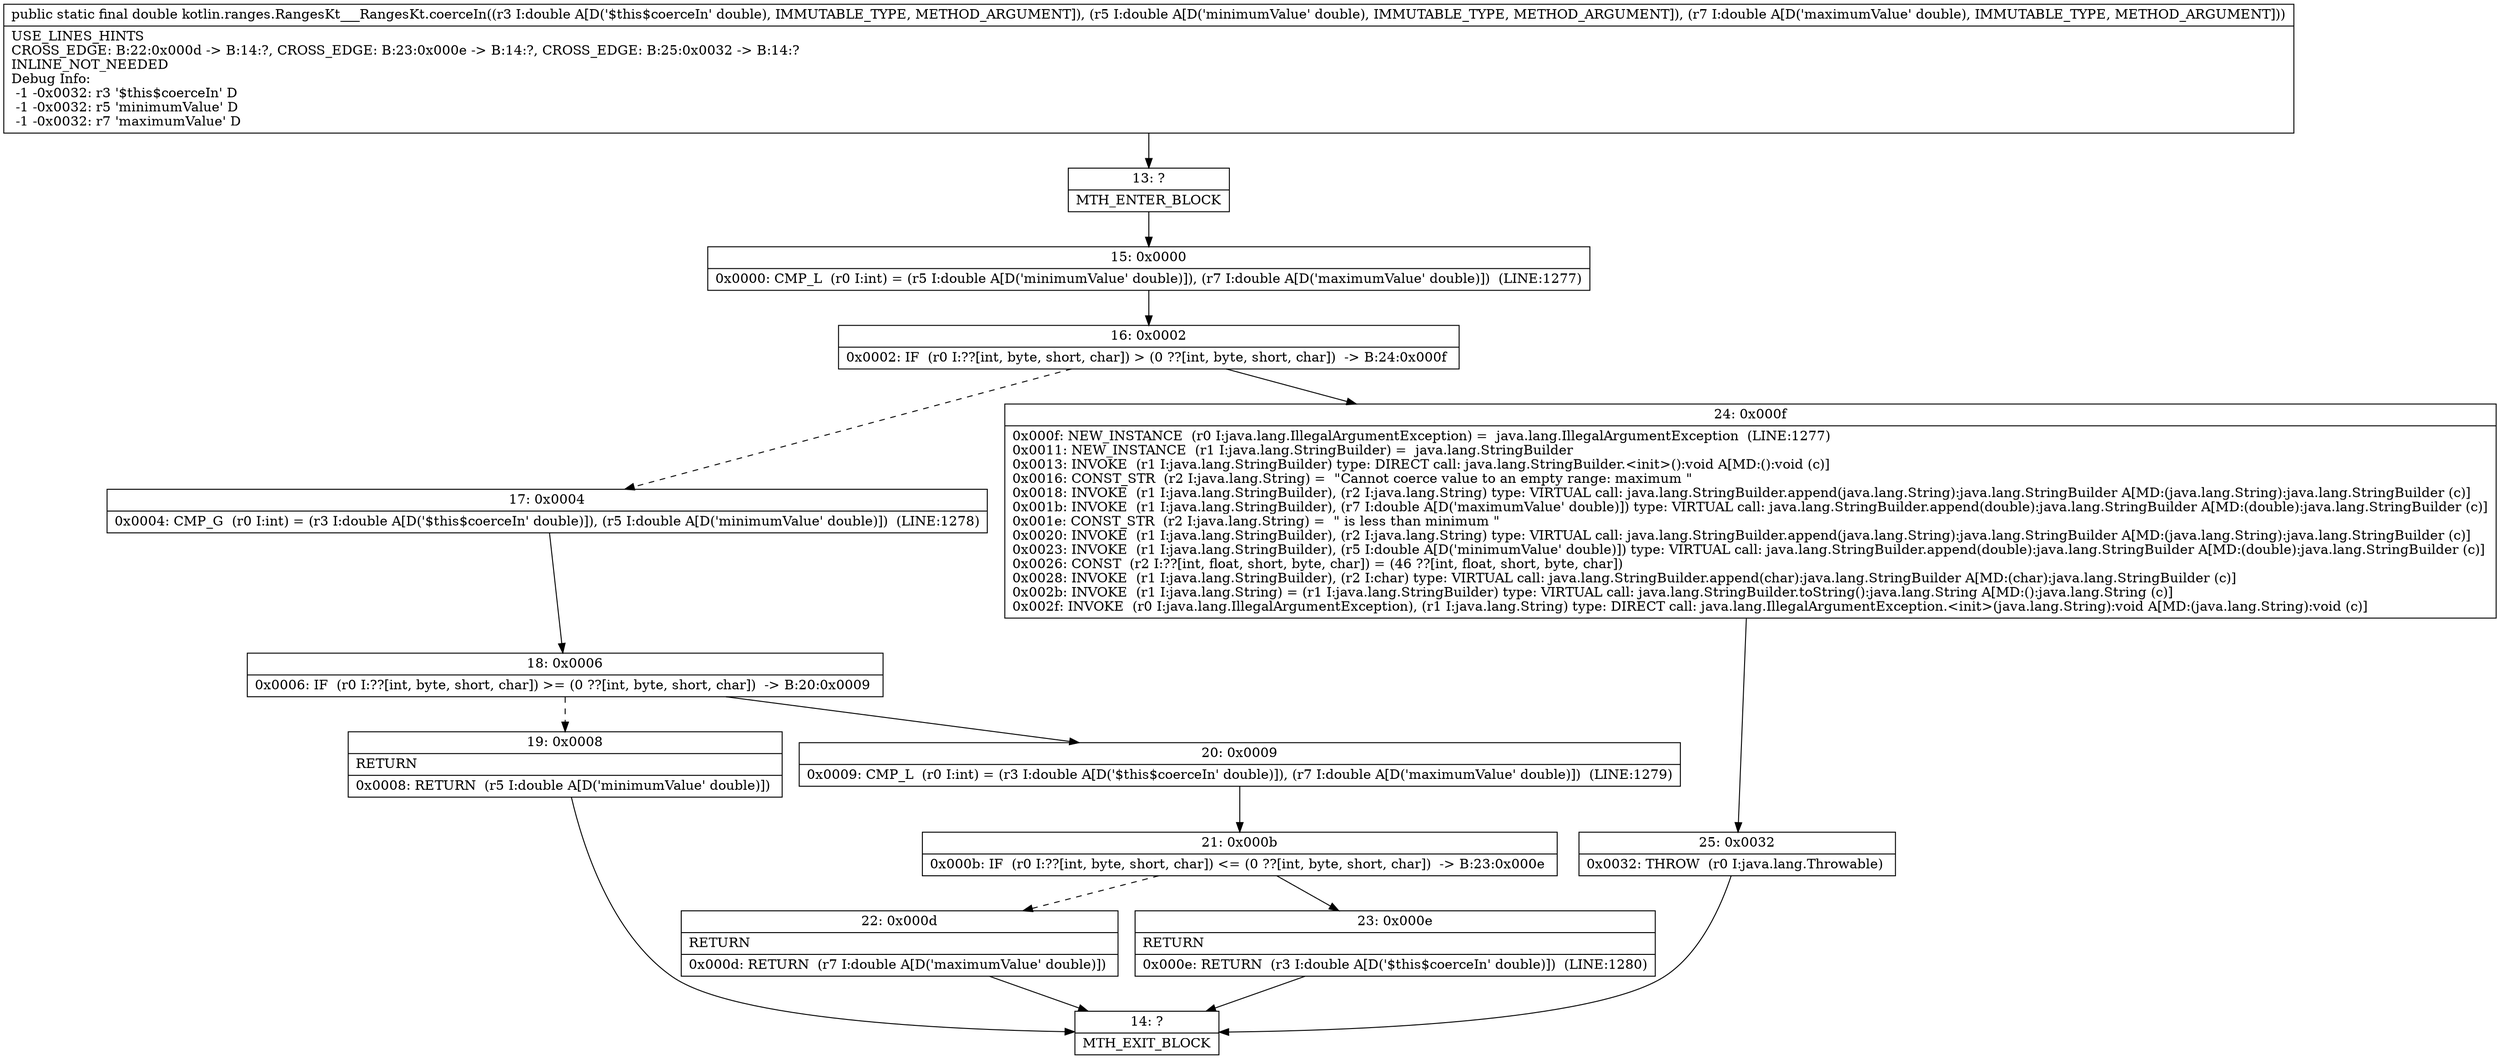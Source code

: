digraph "CFG forkotlin.ranges.RangesKt___RangesKt.coerceIn(DDD)D" {
Node_13 [shape=record,label="{13\:\ ?|MTH_ENTER_BLOCK\l}"];
Node_15 [shape=record,label="{15\:\ 0x0000|0x0000: CMP_L  (r0 I:int) = (r5 I:double A[D('minimumValue' double)]), (r7 I:double A[D('maximumValue' double)])  (LINE:1277)\l}"];
Node_16 [shape=record,label="{16\:\ 0x0002|0x0002: IF  (r0 I:??[int, byte, short, char]) \> (0 ??[int, byte, short, char])  \-\> B:24:0x000f \l}"];
Node_17 [shape=record,label="{17\:\ 0x0004|0x0004: CMP_G  (r0 I:int) = (r3 I:double A[D('$this$coerceIn' double)]), (r5 I:double A[D('minimumValue' double)])  (LINE:1278)\l}"];
Node_18 [shape=record,label="{18\:\ 0x0006|0x0006: IF  (r0 I:??[int, byte, short, char]) \>= (0 ??[int, byte, short, char])  \-\> B:20:0x0009 \l}"];
Node_19 [shape=record,label="{19\:\ 0x0008|RETURN\l|0x0008: RETURN  (r5 I:double A[D('minimumValue' double)]) \l}"];
Node_14 [shape=record,label="{14\:\ ?|MTH_EXIT_BLOCK\l}"];
Node_20 [shape=record,label="{20\:\ 0x0009|0x0009: CMP_L  (r0 I:int) = (r3 I:double A[D('$this$coerceIn' double)]), (r7 I:double A[D('maximumValue' double)])  (LINE:1279)\l}"];
Node_21 [shape=record,label="{21\:\ 0x000b|0x000b: IF  (r0 I:??[int, byte, short, char]) \<= (0 ??[int, byte, short, char])  \-\> B:23:0x000e \l}"];
Node_22 [shape=record,label="{22\:\ 0x000d|RETURN\l|0x000d: RETURN  (r7 I:double A[D('maximumValue' double)]) \l}"];
Node_23 [shape=record,label="{23\:\ 0x000e|RETURN\l|0x000e: RETURN  (r3 I:double A[D('$this$coerceIn' double)])  (LINE:1280)\l}"];
Node_24 [shape=record,label="{24\:\ 0x000f|0x000f: NEW_INSTANCE  (r0 I:java.lang.IllegalArgumentException) =  java.lang.IllegalArgumentException  (LINE:1277)\l0x0011: NEW_INSTANCE  (r1 I:java.lang.StringBuilder) =  java.lang.StringBuilder \l0x0013: INVOKE  (r1 I:java.lang.StringBuilder) type: DIRECT call: java.lang.StringBuilder.\<init\>():void A[MD:():void (c)]\l0x0016: CONST_STR  (r2 I:java.lang.String) =  \"Cannot coerce value to an empty range: maximum \" \l0x0018: INVOKE  (r1 I:java.lang.StringBuilder), (r2 I:java.lang.String) type: VIRTUAL call: java.lang.StringBuilder.append(java.lang.String):java.lang.StringBuilder A[MD:(java.lang.String):java.lang.StringBuilder (c)]\l0x001b: INVOKE  (r1 I:java.lang.StringBuilder), (r7 I:double A[D('maximumValue' double)]) type: VIRTUAL call: java.lang.StringBuilder.append(double):java.lang.StringBuilder A[MD:(double):java.lang.StringBuilder (c)]\l0x001e: CONST_STR  (r2 I:java.lang.String) =  \" is less than minimum \" \l0x0020: INVOKE  (r1 I:java.lang.StringBuilder), (r2 I:java.lang.String) type: VIRTUAL call: java.lang.StringBuilder.append(java.lang.String):java.lang.StringBuilder A[MD:(java.lang.String):java.lang.StringBuilder (c)]\l0x0023: INVOKE  (r1 I:java.lang.StringBuilder), (r5 I:double A[D('minimumValue' double)]) type: VIRTUAL call: java.lang.StringBuilder.append(double):java.lang.StringBuilder A[MD:(double):java.lang.StringBuilder (c)]\l0x0026: CONST  (r2 I:??[int, float, short, byte, char]) = (46 ??[int, float, short, byte, char]) \l0x0028: INVOKE  (r1 I:java.lang.StringBuilder), (r2 I:char) type: VIRTUAL call: java.lang.StringBuilder.append(char):java.lang.StringBuilder A[MD:(char):java.lang.StringBuilder (c)]\l0x002b: INVOKE  (r1 I:java.lang.String) = (r1 I:java.lang.StringBuilder) type: VIRTUAL call: java.lang.StringBuilder.toString():java.lang.String A[MD:():java.lang.String (c)]\l0x002f: INVOKE  (r0 I:java.lang.IllegalArgumentException), (r1 I:java.lang.String) type: DIRECT call: java.lang.IllegalArgumentException.\<init\>(java.lang.String):void A[MD:(java.lang.String):void (c)]\l}"];
Node_25 [shape=record,label="{25\:\ 0x0032|0x0032: THROW  (r0 I:java.lang.Throwable) \l}"];
MethodNode[shape=record,label="{public static final double kotlin.ranges.RangesKt___RangesKt.coerceIn((r3 I:double A[D('$this$coerceIn' double), IMMUTABLE_TYPE, METHOD_ARGUMENT]), (r5 I:double A[D('minimumValue' double), IMMUTABLE_TYPE, METHOD_ARGUMENT]), (r7 I:double A[D('maximumValue' double), IMMUTABLE_TYPE, METHOD_ARGUMENT]))  | USE_LINES_HINTS\lCROSS_EDGE: B:22:0x000d \-\> B:14:?, CROSS_EDGE: B:23:0x000e \-\> B:14:?, CROSS_EDGE: B:25:0x0032 \-\> B:14:?\lINLINE_NOT_NEEDED\lDebug Info:\l  \-1 \-0x0032: r3 '$this$coerceIn' D\l  \-1 \-0x0032: r5 'minimumValue' D\l  \-1 \-0x0032: r7 'maximumValue' D\l}"];
MethodNode -> Node_13;Node_13 -> Node_15;
Node_15 -> Node_16;
Node_16 -> Node_17[style=dashed];
Node_16 -> Node_24;
Node_17 -> Node_18;
Node_18 -> Node_19[style=dashed];
Node_18 -> Node_20;
Node_19 -> Node_14;
Node_20 -> Node_21;
Node_21 -> Node_22[style=dashed];
Node_21 -> Node_23;
Node_22 -> Node_14;
Node_23 -> Node_14;
Node_24 -> Node_25;
Node_25 -> Node_14;
}

